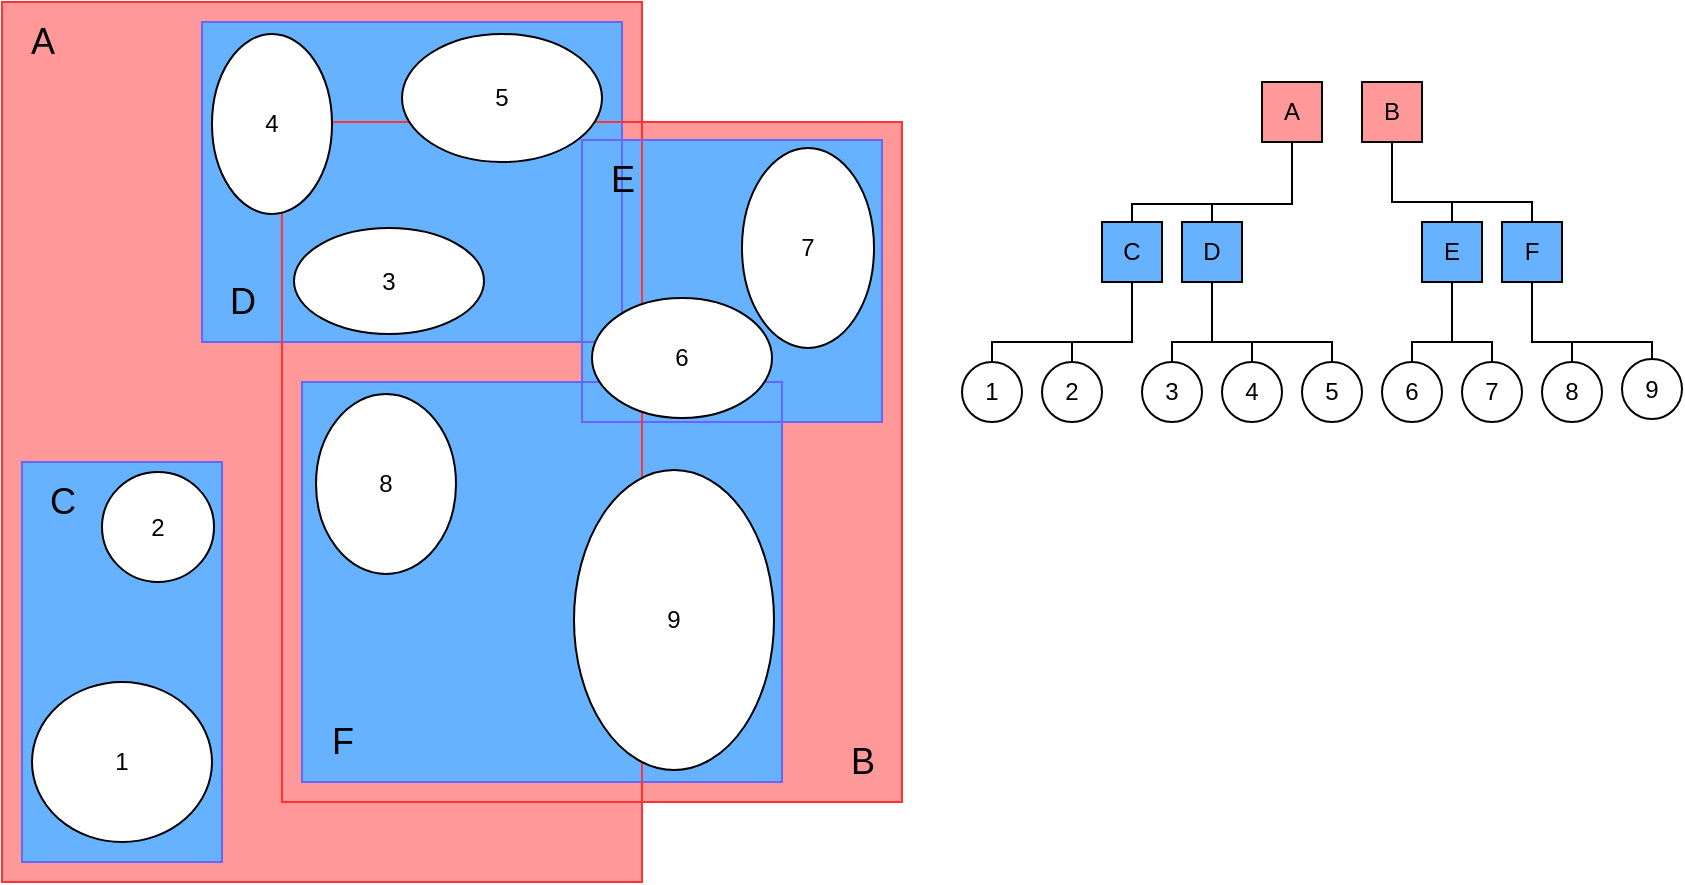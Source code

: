 <mxfile version="22.0.0" type="device">
  <diagram name="Страница — 1" id="wuRPf_sUFT5TA2exgT0D">
    <mxGraphModel dx="1113" dy="732" grid="1" gridSize="10" guides="1" tooltips="1" connect="1" arrows="1" fold="1" page="1" pageScale="1" pageWidth="827" pageHeight="1169" math="0" shadow="0">
      <root>
        <mxCell id="0" />
        <mxCell id="1" parent="0" />
        <mxCell id="J0uZlqrrwNw7aEs_jSWT-5" value="" style="whiteSpace=wrap;html=1;strokeColor=#FF3333;fillColor=#FF9999;align=left;" vertex="1" parent="1">
          <mxGeometry x="40" y="40" width="320" height="440" as="geometry" />
        </mxCell>
        <mxCell id="J0uZlqrrwNw7aEs_jSWT-6" value="" style="whiteSpace=wrap;html=1;fillColor=#66B2FF;strokeColor=#6666FF;" vertex="1" parent="1">
          <mxGeometry x="50" y="270" width="100" height="200" as="geometry" />
        </mxCell>
        <mxCell id="J0uZlqrrwNw7aEs_jSWT-34" style="edgeStyle=orthogonalEdgeStyle;rounded=0;orthogonalLoop=1;jettySize=auto;html=1;endArrow=none;endFill=0;" edge="1" parent="1" source="J0uZlqrrwNw7aEs_jSWT-36" target="J0uZlqrrwNw7aEs_jSWT-46">
          <mxGeometry relative="1" as="geometry">
            <Array as="points">
              <mxPoint x="685" y="141" />
              <mxPoint x="605" y="141" />
            </Array>
          </mxGeometry>
        </mxCell>
        <mxCell id="J0uZlqrrwNw7aEs_jSWT-35" style="edgeStyle=orthogonalEdgeStyle;rounded=0;orthogonalLoop=1;jettySize=auto;html=1;endArrow=none;endFill=0;" edge="1" parent="1" source="J0uZlqrrwNw7aEs_jSWT-36" target="J0uZlqrrwNw7aEs_jSWT-47">
          <mxGeometry relative="1" as="geometry">
            <Array as="points">
              <mxPoint x="685" y="141" />
              <mxPoint x="645" y="141" />
            </Array>
          </mxGeometry>
        </mxCell>
        <mxCell id="J0uZlqrrwNw7aEs_jSWT-36" value="&lt;font color=&quot;#000000&quot;&gt;A&lt;/font&gt;" style="whiteSpace=wrap;html=1;aspect=fixed;fillColor=#ff9999;" vertex="1" parent="1">
          <mxGeometry x="670" y="80" width="30" height="30" as="geometry" />
        </mxCell>
        <mxCell id="J0uZlqrrwNw7aEs_jSWT-134" style="edgeStyle=orthogonalEdgeStyle;rounded=0;orthogonalLoop=1;jettySize=auto;html=1;endArrow=none;endFill=0;" edge="1" parent="1" source="J0uZlqrrwNw7aEs_jSWT-41" target="J0uZlqrrwNw7aEs_jSWT-132">
          <mxGeometry relative="1" as="geometry">
            <Array as="points">
              <mxPoint x="735" y="140" />
              <mxPoint x="805" y="140" />
            </Array>
          </mxGeometry>
        </mxCell>
        <mxCell id="J0uZlqrrwNw7aEs_jSWT-135" style="edgeStyle=orthogonalEdgeStyle;rounded=0;orthogonalLoop=1;jettySize=auto;html=1;endArrow=none;endFill=0;" edge="1" parent="1" source="J0uZlqrrwNw7aEs_jSWT-41" target="J0uZlqrrwNw7aEs_jSWT-131">
          <mxGeometry relative="1" as="geometry">
            <Array as="points">
              <mxPoint x="735" y="140" />
              <mxPoint x="765" y="140" />
            </Array>
          </mxGeometry>
        </mxCell>
        <mxCell id="J0uZlqrrwNw7aEs_jSWT-41" value="&lt;font color=&quot;#000000&quot;&gt;B&lt;/font&gt;" style="whiteSpace=wrap;html=1;aspect=fixed;fillColor=#ff9999;" vertex="1" parent="1">
          <mxGeometry x="720" y="80" width="30" height="30" as="geometry" />
        </mxCell>
        <mxCell id="J0uZlqrrwNw7aEs_jSWT-123" style="edgeStyle=orthogonalEdgeStyle;rounded=0;orthogonalLoop=1;jettySize=auto;html=1;endArrow=none;endFill=0;" edge="1" parent="1" source="J0uZlqrrwNw7aEs_jSWT-46" target="J0uZlqrrwNw7aEs_jSWT-121">
          <mxGeometry relative="1" as="geometry">
            <Array as="points">
              <mxPoint x="605" y="210" />
              <mxPoint x="535" y="210" />
            </Array>
          </mxGeometry>
        </mxCell>
        <mxCell id="J0uZlqrrwNw7aEs_jSWT-124" style="edgeStyle=orthogonalEdgeStyle;rounded=0;orthogonalLoop=1;jettySize=auto;html=1;endArrow=none;endFill=0;" edge="1" parent="1" source="J0uZlqrrwNw7aEs_jSWT-46" target="J0uZlqrrwNw7aEs_jSWT-122">
          <mxGeometry relative="1" as="geometry">
            <Array as="points">
              <mxPoint x="605" y="210" />
              <mxPoint x="575" y="210" />
            </Array>
          </mxGeometry>
        </mxCell>
        <mxCell id="J0uZlqrrwNw7aEs_jSWT-46" value="&lt;font color=&quot;#000000&quot;&gt;C&lt;/font&gt;" style="whiteSpace=wrap;html=1;aspect=fixed;fillColor=#66b2ff;" vertex="1" parent="1">
          <mxGeometry x="590" y="150" width="30" height="30" as="geometry" />
        </mxCell>
        <mxCell id="J0uZlqrrwNw7aEs_jSWT-128" style="edgeStyle=orthogonalEdgeStyle;rounded=0;orthogonalLoop=1;jettySize=auto;html=1;endArrow=none;endFill=0;" edge="1" parent="1" source="J0uZlqrrwNw7aEs_jSWT-47" target="J0uZlqrrwNw7aEs_jSWT-125">
          <mxGeometry relative="1" as="geometry">
            <Array as="points">
              <mxPoint x="645" y="210" />
              <mxPoint x="625" y="210" />
            </Array>
          </mxGeometry>
        </mxCell>
        <mxCell id="J0uZlqrrwNw7aEs_jSWT-129" style="edgeStyle=orthogonalEdgeStyle;rounded=0;orthogonalLoop=1;jettySize=auto;html=1;endArrow=none;endFill=0;" edge="1" parent="1" source="J0uZlqrrwNw7aEs_jSWT-47" target="J0uZlqrrwNw7aEs_jSWT-126">
          <mxGeometry relative="1" as="geometry">
            <Array as="points">
              <mxPoint x="645" y="210" />
              <mxPoint x="665" y="210" />
            </Array>
          </mxGeometry>
        </mxCell>
        <mxCell id="J0uZlqrrwNw7aEs_jSWT-130" style="edgeStyle=orthogonalEdgeStyle;rounded=0;orthogonalLoop=1;jettySize=auto;html=1;endArrow=none;endFill=0;" edge="1" parent="1" source="J0uZlqrrwNw7aEs_jSWT-47" target="J0uZlqrrwNw7aEs_jSWT-127">
          <mxGeometry relative="1" as="geometry">
            <Array as="points">
              <mxPoint x="645" y="210" />
              <mxPoint x="705" y="210" />
            </Array>
          </mxGeometry>
        </mxCell>
        <mxCell id="J0uZlqrrwNw7aEs_jSWT-47" value="&lt;font color=&quot;#000000&quot;&gt;D&lt;/font&gt;" style="whiteSpace=wrap;html=1;aspect=fixed;fillColor=#66b2ff;" vertex="1" parent="1">
          <mxGeometry x="630" y="150" width="30" height="30" as="geometry" />
        </mxCell>
        <mxCell id="J0uZlqrrwNw7aEs_jSWT-94" value="" style="whiteSpace=wrap;html=1;strokeColor=#FF3333;fillColor=#FF9999;" vertex="1" parent="1">
          <mxGeometry x="180" y="100" width="310" height="340" as="geometry" />
        </mxCell>
        <mxCell id="J0uZlqrrwNw7aEs_jSWT-95" value="" style="whiteSpace=wrap;html=1;fillColor=#66B2FF;strokeColor=#6666FF;" vertex="1" parent="1">
          <mxGeometry x="190" y="230" width="240" height="200" as="geometry" />
        </mxCell>
        <mxCell id="J0uZlqrrwNw7aEs_jSWT-97" value="" style="whiteSpace=wrap;html=1;fillColor=#66B2FF;strokeColor=#6666FF;" vertex="1" parent="1">
          <mxGeometry x="330" y="109" width="150" height="141" as="geometry" />
        </mxCell>
        <mxCell id="J0uZlqrrwNw7aEs_jSWT-98" value="" style="whiteSpace=wrap;html=1;fillColor=#66B2FF;strokeColor=#6666FF;" vertex="1" parent="1">
          <mxGeometry x="140" y="50" width="210" height="160" as="geometry" />
        </mxCell>
        <mxCell id="J0uZlqrrwNw7aEs_jSWT-99" value="" style="endArrow=none;html=1;rounded=0;entryX=0.19;entryY=0.375;entryDx=0;entryDy=0;entryPerimeter=0;exitX=0;exitY=0.36;exitDx=0;exitDy=0;exitPerimeter=0;strokeColor=#ff3333;" edge="1" parent="1">
          <mxGeometry width="50" height="50" relative="1" as="geometry">
            <mxPoint x="180" y="211" as="sourcePoint" />
            <mxPoint x="179.9" y="100" as="targetPoint" />
          </mxGeometry>
        </mxCell>
        <mxCell id="J0uZlqrrwNw7aEs_jSWT-100" value="" style="endArrow=none;html=1;rounded=0;strokeColor=#ff3333;" edge="1" parent="1">
          <mxGeometry width="50" height="50" relative="1" as="geometry">
            <mxPoint x="361" y="100" as="sourcePoint" />
            <mxPoint x="179.4" y="100" as="targetPoint" />
          </mxGeometry>
        </mxCell>
        <mxCell id="J0uZlqrrwNw7aEs_jSWT-101" value="" style="endArrow=none;html=1;rounded=0;entryX=1;entryY=0.13;entryDx=0;entryDy=0;entryPerimeter=0;exitX=0;exitY=0.36;exitDx=0;exitDy=0;exitPerimeter=0;strokeColor=#ff3333;" edge="1" parent="1" target="J0uZlqrrwNw7aEs_jSWT-5">
          <mxGeometry width="50" height="50" relative="1" as="geometry">
            <mxPoint x="360" y="440" as="sourcePoint" />
            <mxPoint x="360" y="329" as="targetPoint" />
          </mxGeometry>
        </mxCell>
        <mxCell id="J0uZlqrrwNw7aEs_jSWT-102" value="" style="endArrow=none;html=1;rounded=0;exitX=1;exitY=0;exitDx=0;exitDy=0;strokeColor=#6666ff;entryX=-0.009;entryY=0.858;entryDx=0;entryDy=0;entryPerimeter=0;" edge="1" parent="1" source="J0uZlqrrwNw7aEs_jSWT-95" target="J0uZlqrrwNw7aEs_jSWT-97">
          <mxGeometry width="50" height="50" relative="1" as="geometry">
            <mxPoint x="370" y="450" as="sourcePoint" />
            <mxPoint x="370" y="170" as="targetPoint" />
          </mxGeometry>
        </mxCell>
        <mxCell id="J0uZlqrrwNw7aEs_jSWT-103" value="" style="endArrow=none;html=1;rounded=0;strokeColor=#6666ff;entryX=1;entryY=0.109;entryDx=0;entryDy=0;entryPerimeter=0;" edge="1" parent="1">
          <mxGeometry width="50" height="50" relative="1" as="geometry">
            <mxPoint x="430" y="229.5" as="sourcePoint" />
            <mxPoint x="430" y="250" as="targetPoint" />
          </mxGeometry>
        </mxCell>
        <mxCell id="J0uZlqrrwNw7aEs_jSWT-104" value="" style="endArrow=none;html=1;rounded=0;strokeColor=#6666ff;entryX=1;entryY=0.109;entryDx=0;entryDy=0;entryPerimeter=0;" edge="1" parent="1">
          <mxGeometry width="50" height="50" relative="1" as="geometry">
            <mxPoint x="330" y="109" as="sourcePoint" />
            <mxPoint x="330" y="210" as="targetPoint" />
          </mxGeometry>
        </mxCell>
        <mxCell id="J0uZlqrrwNw7aEs_jSWT-105" value="" style="endArrow=none;html=1;rounded=0;exitX=1;exitY=0;exitDx=0;exitDy=0;strokeColor=#6666ff;entryX=-0.009;entryY=0.858;entryDx=0;entryDy=0;entryPerimeter=0;" edge="1" parent="1">
          <mxGeometry width="50" height="50" relative="1" as="geometry">
            <mxPoint x="431" y="109" as="sourcePoint" />
            <mxPoint x="329.5" y="109" as="targetPoint" />
          </mxGeometry>
        </mxCell>
        <mxCell id="J0uZlqrrwNw7aEs_jSWT-106" value="&lt;font color=&quot;#000000&quot;&gt;1&lt;/font&gt;" style="ellipse;whiteSpace=wrap;html=1;fillColor=#ffffff;strokeColor=#000000;" vertex="1" parent="1">
          <mxGeometry x="55" y="380" width="90" height="80" as="geometry" />
        </mxCell>
        <mxCell id="J0uZlqrrwNw7aEs_jSWT-107" value="&lt;font color=&quot;#000000&quot;&gt;2&lt;/font&gt;" style="ellipse;whiteSpace=wrap;html=1;strokeColor=#000000;fillColor=#ffffff;" vertex="1" parent="1">
          <mxGeometry x="90" y="275" width="56" height="55" as="geometry" />
        </mxCell>
        <mxCell id="J0uZlqrrwNw7aEs_jSWT-108" value="&lt;font color=&quot;#000000&quot;&gt;3&lt;/font&gt;" style="ellipse;whiteSpace=wrap;html=1;fillColor=#FFFFFF;strokeColor=#000000;" vertex="1" parent="1">
          <mxGeometry x="186" y="153" width="95" height="53" as="geometry" />
        </mxCell>
        <mxCell id="J0uZlqrrwNw7aEs_jSWT-109" value="&lt;font color=&quot;#000000&quot;&gt;9&lt;/font&gt;" style="ellipse;whiteSpace=wrap;html=1;fillColor=#FFFFFF;strokeColor=#000000;" vertex="1" parent="1">
          <mxGeometry x="326" y="274" width="100" height="150" as="geometry" />
        </mxCell>
        <mxCell id="J0uZlqrrwNw7aEs_jSWT-110" value="&lt;font color=&quot;#000000&quot;&gt;6&lt;/font&gt;" style="ellipse;whiteSpace=wrap;html=1;fillColor=#FFFFFF;strokeColor=#000000;" vertex="1" parent="1">
          <mxGeometry x="335" y="188" width="90" height="60" as="geometry" />
        </mxCell>
        <mxCell id="J0uZlqrrwNw7aEs_jSWT-112" value="&lt;font color=&quot;#000000&quot;&gt;8&lt;/font&gt;" style="ellipse;whiteSpace=wrap;html=1;fillColor=#FFFFFF;strokeColor=#000000;" vertex="1" parent="1">
          <mxGeometry x="197" y="236" width="70" height="90" as="geometry" />
        </mxCell>
        <mxCell id="J0uZlqrrwNw7aEs_jSWT-114" value="&lt;font color=&quot;#000000&quot;&gt;7&lt;/font&gt;" style="ellipse;whiteSpace=wrap;html=1;fillColor=#FFFFFF;strokeColor=#000000;" vertex="1" parent="1">
          <mxGeometry x="410" y="113" width="66" height="100" as="geometry" />
        </mxCell>
        <mxCell id="J0uZlqrrwNw7aEs_jSWT-115" value="&lt;font color=&quot;#000000&quot;&gt;4&lt;/font&gt;" style="ellipse;whiteSpace=wrap;html=1;fillColor=#FFFFFF;strokeColor=#000000;" vertex="1" parent="1">
          <mxGeometry x="145" y="56" width="60" height="90" as="geometry" />
        </mxCell>
        <mxCell id="J0uZlqrrwNw7aEs_jSWT-116" value="&lt;font color=&quot;#000000&quot;&gt;5&lt;/font&gt;" style="ellipse;whiteSpace=wrap;html=1;fillColor=#FFFFFF;strokeColor=#000000;" vertex="1" parent="1">
          <mxGeometry x="240" y="56" width="100" height="64" as="geometry" />
        </mxCell>
        <mxCell id="J0uZlqrrwNw7aEs_jSWT-118" value="&lt;font style=&quot;font-size: 18px;&quot; color=&quot;#000000&quot;&gt;A&lt;/font&gt;" style="text;html=1;align=center;verticalAlign=middle;resizable=0;points=[];autosize=1;strokeColor=none;fillColor=none;" vertex="1" parent="1">
          <mxGeometry x="40" y="40" width="40" height="40" as="geometry" />
        </mxCell>
        <mxCell id="J0uZlqrrwNw7aEs_jSWT-119" value="&lt;font style=&quot;font-size: 18px;&quot; color=&quot;#000000&quot;&gt;B&lt;/font&gt;" style="text;html=1;align=center;verticalAlign=middle;resizable=0;points=[];autosize=1;strokeColor=none;fillColor=none;" vertex="1" parent="1">
          <mxGeometry x="450" y="400" width="40" height="40" as="geometry" />
        </mxCell>
        <mxCell id="J0uZlqrrwNw7aEs_jSWT-121" value="&lt;font color=&quot;#000000&quot;&gt;1&lt;/font&gt;" style="ellipse;whiteSpace=wrap;html=1;aspect=fixed;fillColor=#ffffff;strokeColor=#000000;" vertex="1" parent="1">
          <mxGeometry x="520" y="220" width="30" height="30" as="geometry" />
        </mxCell>
        <mxCell id="J0uZlqrrwNw7aEs_jSWT-122" value="&lt;font color=&quot;#000000&quot;&gt;2&lt;br&gt;&lt;/font&gt;" style="ellipse;whiteSpace=wrap;html=1;aspect=fixed;fillColor=#ffffff;strokeColor=#000000;" vertex="1" parent="1">
          <mxGeometry x="560" y="220" width="30" height="30" as="geometry" />
        </mxCell>
        <mxCell id="J0uZlqrrwNw7aEs_jSWT-125" value="&lt;font color=&quot;#000000&quot;&gt;3&lt;/font&gt;" style="ellipse;whiteSpace=wrap;html=1;aspect=fixed;fillColor=#ffffff;strokeColor=#000000;" vertex="1" parent="1">
          <mxGeometry x="610" y="220" width="30" height="30" as="geometry" />
        </mxCell>
        <mxCell id="J0uZlqrrwNw7aEs_jSWT-126" value="&lt;font color=&quot;#000000&quot;&gt;4&lt;br&gt;&lt;/font&gt;" style="ellipse;whiteSpace=wrap;html=1;aspect=fixed;fillColor=#ffffff;strokeColor=#000000;" vertex="1" parent="1">
          <mxGeometry x="650" y="220" width="30" height="30" as="geometry" />
        </mxCell>
        <mxCell id="J0uZlqrrwNw7aEs_jSWT-127" value="&lt;font color=&quot;#000000&quot;&gt;5&lt;br&gt;&lt;/font&gt;" style="ellipse;whiteSpace=wrap;html=1;aspect=fixed;fillColor=#ffffff;strokeColor=#000000;" vertex="1" parent="1">
          <mxGeometry x="690" y="220" width="30" height="30" as="geometry" />
        </mxCell>
        <mxCell id="J0uZlqrrwNw7aEs_jSWT-138" style="edgeStyle=orthogonalEdgeStyle;rounded=0;orthogonalLoop=1;jettySize=auto;html=1;endArrow=none;endFill=0;" edge="1" parent="1" source="J0uZlqrrwNw7aEs_jSWT-131" target="J0uZlqrrwNw7aEs_jSWT-136">
          <mxGeometry relative="1" as="geometry">
            <Array as="points">
              <mxPoint x="765" y="210" />
              <mxPoint x="745" y="210" />
            </Array>
          </mxGeometry>
        </mxCell>
        <mxCell id="J0uZlqrrwNw7aEs_jSWT-139" style="edgeStyle=orthogonalEdgeStyle;rounded=0;orthogonalLoop=1;jettySize=auto;html=1;endArrow=none;endFill=0;entryX=0.5;entryY=0;entryDx=0;entryDy=0;" edge="1" parent="1" source="J0uZlqrrwNw7aEs_jSWT-131" target="J0uZlqrrwNw7aEs_jSWT-137">
          <mxGeometry relative="1" as="geometry">
            <Array as="points">
              <mxPoint x="765" y="210" />
              <mxPoint x="785" y="210" />
            </Array>
          </mxGeometry>
        </mxCell>
        <mxCell id="J0uZlqrrwNw7aEs_jSWT-131" value="&lt;font color=&quot;#000000&quot;&gt;E&lt;/font&gt;" style="whiteSpace=wrap;html=1;aspect=fixed;fillColor=#66b2ff;" vertex="1" parent="1">
          <mxGeometry x="750" y="150" width="30" height="30" as="geometry" />
        </mxCell>
        <mxCell id="J0uZlqrrwNw7aEs_jSWT-142" style="edgeStyle=orthogonalEdgeStyle;rounded=0;orthogonalLoop=1;jettySize=auto;html=1;endArrow=none;endFill=0;" edge="1" parent="1" source="J0uZlqrrwNw7aEs_jSWT-132" target="J0uZlqrrwNw7aEs_jSWT-140">
          <mxGeometry relative="1" as="geometry">
            <Array as="points">
              <mxPoint x="805" y="210" />
              <mxPoint x="825" y="210" />
            </Array>
          </mxGeometry>
        </mxCell>
        <mxCell id="J0uZlqrrwNw7aEs_jSWT-143" style="edgeStyle=orthogonalEdgeStyle;rounded=0;orthogonalLoop=1;jettySize=auto;html=1;endArrow=none;endFill=0;" edge="1" parent="1" source="J0uZlqrrwNw7aEs_jSWT-132" target="J0uZlqrrwNw7aEs_jSWT-141">
          <mxGeometry relative="1" as="geometry">
            <Array as="points">
              <mxPoint x="805" y="210" />
              <mxPoint x="865" y="210" />
            </Array>
          </mxGeometry>
        </mxCell>
        <mxCell id="J0uZlqrrwNw7aEs_jSWT-132" value="&lt;font color=&quot;#000000&quot;&gt;F&lt;/font&gt;" style="whiteSpace=wrap;html=1;aspect=fixed;fillColor=#66b2ff;" vertex="1" parent="1">
          <mxGeometry x="790" y="150" width="30" height="30" as="geometry" />
        </mxCell>
        <mxCell id="J0uZlqrrwNw7aEs_jSWT-136" value="&lt;font color=&quot;#000000&quot;&gt;6&lt;/font&gt;" style="ellipse;whiteSpace=wrap;html=1;aspect=fixed;fillColor=#ffffff;strokeColor=#000000;" vertex="1" parent="1">
          <mxGeometry x="730" y="220" width="30" height="30" as="geometry" />
        </mxCell>
        <mxCell id="J0uZlqrrwNw7aEs_jSWT-137" value="&lt;font color=&quot;#000000&quot;&gt;7&lt;br&gt;&lt;/font&gt;" style="ellipse;whiteSpace=wrap;html=1;aspect=fixed;fillColor=#ffffff;strokeColor=#000000;" vertex="1" parent="1">
          <mxGeometry x="770" y="220" width="30" height="30" as="geometry" />
        </mxCell>
        <mxCell id="J0uZlqrrwNw7aEs_jSWT-140" value="&lt;font color=&quot;#000000&quot;&gt;8&lt;/font&gt;" style="ellipse;whiteSpace=wrap;html=1;aspect=fixed;fillColor=#ffffff;strokeColor=#000000;" vertex="1" parent="1">
          <mxGeometry x="810" y="220" width="30" height="30" as="geometry" />
        </mxCell>
        <mxCell id="J0uZlqrrwNw7aEs_jSWT-141" value="&lt;font color=&quot;#000000&quot;&gt;9&lt;br&gt;&lt;/font&gt;" style="ellipse;whiteSpace=wrap;html=1;aspect=fixed;fillColor=#ffffff;strokeColor=#000000;" vertex="1" parent="1">
          <mxGeometry x="850" y="218.5" width="30" height="30" as="geometry" />
        </mxCell>
        <mxCell id="J0uZlqrrwNw7aEs_jSWT-144" value="&lt;font style=&quot;font-size: 18px;&quot; color=&quot;#000000&quot;&gt;C&lt;/font&gt;" style="text;html=1;align=center;verticalAlign=middle;resizable=0;points=[];autosize=1;strokeColor=none;fillColor=none;" vertex="1" parent="1">
          <mxGeometry x="50" y="270" width="40" height="40" as="geometry" />
        </mxCell>
        <mxCell id="J0uZlqrrwNw7aEs_jSWT-145" value="&lt;font style=&quot;font-size: 18px;&quot; color=&quot;#000000&quot;&gt;D&lt;/font&gt;" style="text;html=1;align=center;verticalAlign=middle;resizable=0;points=[];autosize=1;strokeColor=none;fillColor=none;" vertex="1" parent="1">
          <mxGeometry x="140" y="170" width="40" height="40" as="geometry" />
        </mxCell>
        <mxCell id="J0uZlqrrwNw7aEs_jSWT-146" value="&lt;font style=&quot;font-size: 18px;&quot; color=&quot;#000000&quot;&gt;E&lt;/font&gt;" style="text;html=1;align=center;verticalAlign=middle;resizable=0;points=[];autosize=1;strokeColor=none;fillColor=none;" vertex="1" parent="1">
          <mxGeometry x="330" y="109" width="40" height="40" as="geometry" />
        </mxCell>
        <mxCell id="J0uZlqrrwNw7aEs_jSWT-147" value="&lt;font style=&quot;font-size: 18px;&quot; color=&quot;#000000&quot;&gt;F&lt;/font&gt;" style="text;html=1;align=center;verticalAlign=middle;resizable=0;points=[];autosize=1;strokeColor=none;fillColor=none;" vertex="1" parent="1">
          <mxGeometry x="195" y="390" width="30" height="40" as="geometry" />
        </mxCell>
      </root>
    </mxGraphModel>
  </diagram>
</mxfile>
